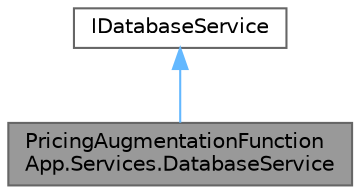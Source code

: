 digraph "PricingAugmentationFunctionApp.Services.DatabaseService"
{
 // LATEX_PDF_SIZE
  bgcolor="transparent";
  edge [fontname=Helvetica,fontsize=10,labelfontname=Helvetica,labelfontsize=10];
  node [fontname=Helvetica,fontsize=10,shape=box,height=0.2,width=0.4];
  Node1 [id="Node000001",label="PricingAugmentationFunction\lApp.Services.DatabaseService",height=0.2,width=0.4,color="gray40", fillcolor="grey60", style="filled", fontcolor="black",tooltip=" "];
  Node2 -> Node1 [id="edge1_Node000001_Node000002",dir="back",color="steelblue1",style="solid",tooltip=" "];
  Node2 [id="Node000002",label="IDatabaseService",height=0.2,width=0.4,color="gray40", fillcolor="white", style="filled",URL="$interface_pricing_augmentation_function_app_1_1_contracts_1_1_i_database_service.html",tooltip=" "];
}
